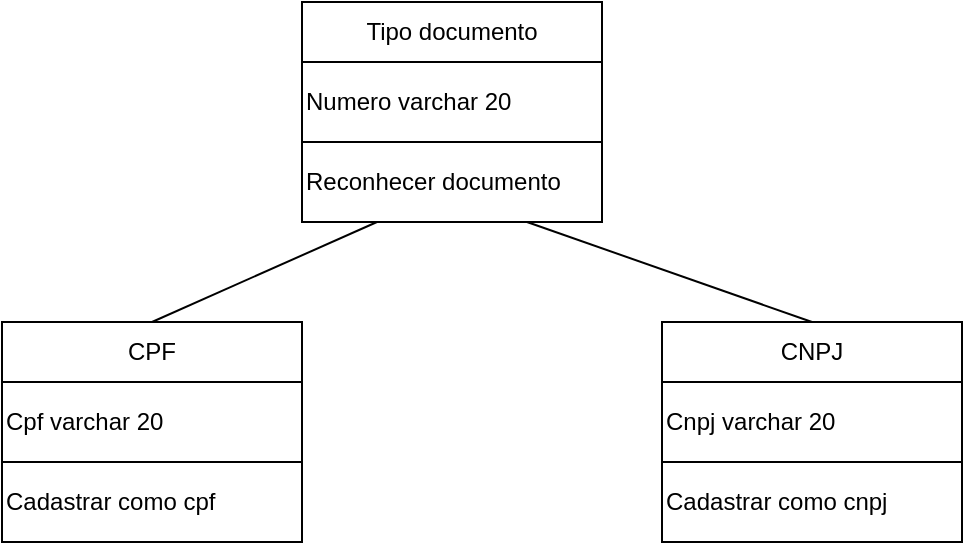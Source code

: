 <mxfile version="24.3.1" type="github">
  <diagram name="Page-1" id="OYEZS4bDa4JbnokeYJgI">
    <mxGraphModel dx="1024" dy="522" grid="1" gridSize="10" guides="1" tooltips="1" connect="1" arrows="1" fold="1" page="1" pageScale="1" pageWidth="850" pageHeight="1100" math="0" shadow="0">
      <root>
        <mxCell id="0" />
        <mxCell id="1" parent="0" />
        <mxCell id="jvPHEjzjO5ynoDa686CO-7" value="Tipo documento" style="rounded=0;whiteSpace=wrap;html=1;" vertex="1" parent="1">
          <mxGeometry x="340" y="80" width="150" height="30" as="geometry" />
        </mxCell>
        <mxCell id="jvPHEjzjO5ynoDa686CO-8" value="Numero varchar 20" style="rounded=0;whiteSpace=wrap;html=1;align=left;" vertex="1" parent="1">
          <mxGeometry x="340" y="110" width="150" height="40" as="geometry" />
        </mxCell>
        <mxCell id="jvPHEjzjO5ynoDa686CO-9" value="Reconhecer documento" style="rounded=0;whiteSpace=wrap;html=1;align=left;" vertex="1" parent="1">
          <mxGeometry x="340" y="150" width="150" height="40" as="geometry" />
        </mxCell>
        <mxCell id="jvPHEjzjO5ynoDa686CO-10" value="CPF" style="rounded=0;whiteSpace=wrap;html=1;" vertex="1" parent="1">
          <mxGeometry x="190" y="240" width="150" height="30" as="geometry" />
        </mxCell>
        <mxCell id="jvPHEjzjO5ynoDa686CO-11" value="Cpf varchar 20" style="rounded=0;whiteSpace=wrap;html=1;align=left;" vertex="1" parent="1">
          <mxGeometry x="190" y="270" width="150" height="40" as="geometry" />
        </mxCell>
        <mxCell id="jvPHEjzjO5ynoDa686CO-12" value="Cadastrar como cpf" style="rounded=0;whiteSpace=wrap;html=1;align=left;" vertex="1" parent="1">
          <mxGeometry x="190" y="310" width="150" height="40" as="geometry" />
        </mxCell>
        <mxCell id="jvPHEjzjO5ynoDa686CO-13" value="CNPJ" style="rounded=0;whiteSpace=wrap;html=1;" vertex="1" parent="1">
          <mxGeometry x="520" y="240" width="150" height="30" as="geometry" />
        </mxCell>
        <mxCell id="jvPHEjzjO5ynoDa686CO-14" value="Cnpj varchar 20" style="rounded=0;whiteSpace=wrap;html=1;align=left;" vertex="1" parent="1">
          <mxGeometry x="520" y="270" width="150" height="40" as="geometry" />
        </mxCell>
        <mxCell id="jvPHEjzjO5ynoDa686CO-15" value="Cadastrar como cnpj" style="rounded=0;whiteSpace=wrap;html=1;align=left;" vertex="1" parent="1">
          <mxGeometry x="520" y="310" width="150" height="40" as="geometry" />
        </mxCell>
        <mxCell id="jvPHEjzjO5ynoDa686CO-16" value="" style="endArrow=none;html=1;rounded=0;entryX=0.5;entryY=0;entryDx=0;entryDy=0;exitX=0.25;exitY=1;exitDx=0;exitDy=0;" edge="1" parent="1" source="jvPHEjzjO5ynoDa686CO-9" target="jvPHEjzjO5ynoDa686CO-10">
          <mxGeometry width="50" height="50" relative="1" as="geometry">
            <mxPoint x="50" y="230" as="sourcePoint" />
            <mxPoint x="100" y="180" as="targetPoint" />
          </mxGeometry>
        </mxCell>
        <mxCell id="jvPHEjzjO5ynoDa686CO-17" value="" style="endArrow=none;html=1;rounded=0;exitX=0.75;exitY=1;exitDx=0;exitDy=0;entryX=0.5;entryY=0;entryDx=0;entryDy=0;" edge="1" parent="1" source="jvPHEjzjO5ynoDa686CO-9" target="jvPHEjzjO5ynoDa686CO-13">
          <mxGeometry width="50" height="50" relative="1" as="geometry">
            <mxPoint x="510" y="470" as="sourcePoint" />
            <mxPoint x="560" y="420" as="targetPoint" />
          </mxGeometry>
        </mxCell>
      </root>
    </mxGraphModel>
  </diagram>
</mxfile>
